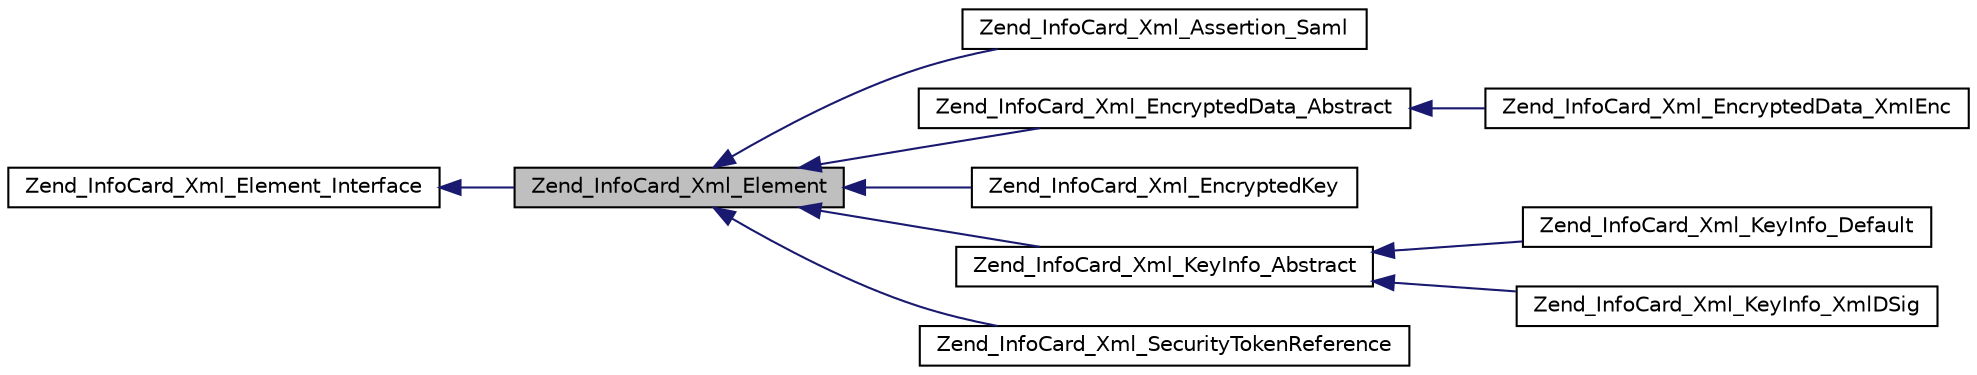 digraph G
{
  edge [fontname="Helvetica",fontsize="10",labelfontname="Helvetica",labelfontsize="10"];
  node [fontname="Helvetica",fontsize="10",shape=record];
  rankdir="LR";
  Node1 [label="Zend_InfoCard_Xml_Element",height=0.2,width=0.4,color="black", fillcolor="grey75", style="filled" fontcolor="black"];
  Node2 -> Node1 [dir="back",color="midnightblue",fontsize="10",style="solid",fontname="Helvetica"];
  Node2 [label="Zend_InfoCard_Xml_Element_Interface",height=0.2,width=0.4,color="black", fillcolor="white", style="filled",URL="$interface_zend___info_card___xml___element___interface.html"];
  Node1 -> Node3 [dir="back",color="midnightblue",fontsize="10",style="solid",fontname="Helvetica"];
  Node3 [label="Zend_InfoCard_Xml_Assertion_Saml",height=0.2,width=0.4,color="black", fillcolor="white", style="filled",URL="$class_zend___info_card___xml___assertion___saml.html"];
  Node1 -> Node4 [dir="back",color="midnightblue",fontsize="10",style="solid",fontname="Helvetica"];
  Node4 [label="Zend_InfoCard_Xml_EncryptedData_Abstract",height=0.2,width=0.4,color="black", fillcolor="white", style="filled",URL="$class_zend___info_card___xml___encrypted_data___abstract.html"];
  Node4 -> Node5 [dir="back",color="midnightblue",fontsize="10",style="solid",fontname="Helvetica"];
  Node5 [label="Zend_InfoCard_Xml_EncryptedData_XmlEnc",height=0.2,width=0.4,color="black", fillcolor="white", style="filled",URL="$class_zend___info_card___xml___encrypted_data___xml_enc.html"];
  Node1 -> Node6 [dir="back",color="midnightblue",fontsize="10",style="solid",fontname="Helvetica"];
  Node6 [label="Zend_InfoCard_Xml_EncryptedKey",height=0.2,width=0.4,color="black", fillcolor="white", style="filled",URL="$class_zend___info_card___xml___encrypted_key.html"];
  Node1 -> Node7 [dir="back",color="midnightblue",fontsize="10",style="solid",fontname="Helvetica"];
  Node7 [label="Zend_InfoCard_Xml_KeyInfo_Abstract",height=0.2,width=0.4,color="black", fillcolor="white", style="filled",URL="$class_zend___info_card___xml___key_info___abstract.html"];
  Node7 -> Node8 [dir="back",color="midnightblue",fontsize="10",style="solid",fontname="Helvetica"];
  Node8 [label="Zend_InfoCard_Xml_KeyInfo_Default",height=0.2,width=0.4,color="black", fillcolor="white", style="filled",URL="$class_zend___info_card___xml___key_info___default.html"];
  Node7 -> Node9 [dir="back",color="midnightblue",fontsize="10",style="solid",fontname="Helvetica"];
  Node9 [label="Zend_InfoCard_Xml_KeyInfo_XmlDSig",height=0.2,width=0.4,color="black", fillcolor="white", style="filled",URL="$class_zend___info_card___xml___key_info___xml_d_sig.html"];
  Node1 -> Node10 [dir="back",color="midnightblue",fontsize="10",style="solid",fontname="Helvetica"];
  Node10 [label="Zend_InfoCard_Xml_SecurityTokenReference",height=0.2,width=0.4,color="black", fillcolor="white", style="filled",URL="$class_zend___info_card___xml___security_token_reference.html"];
}
